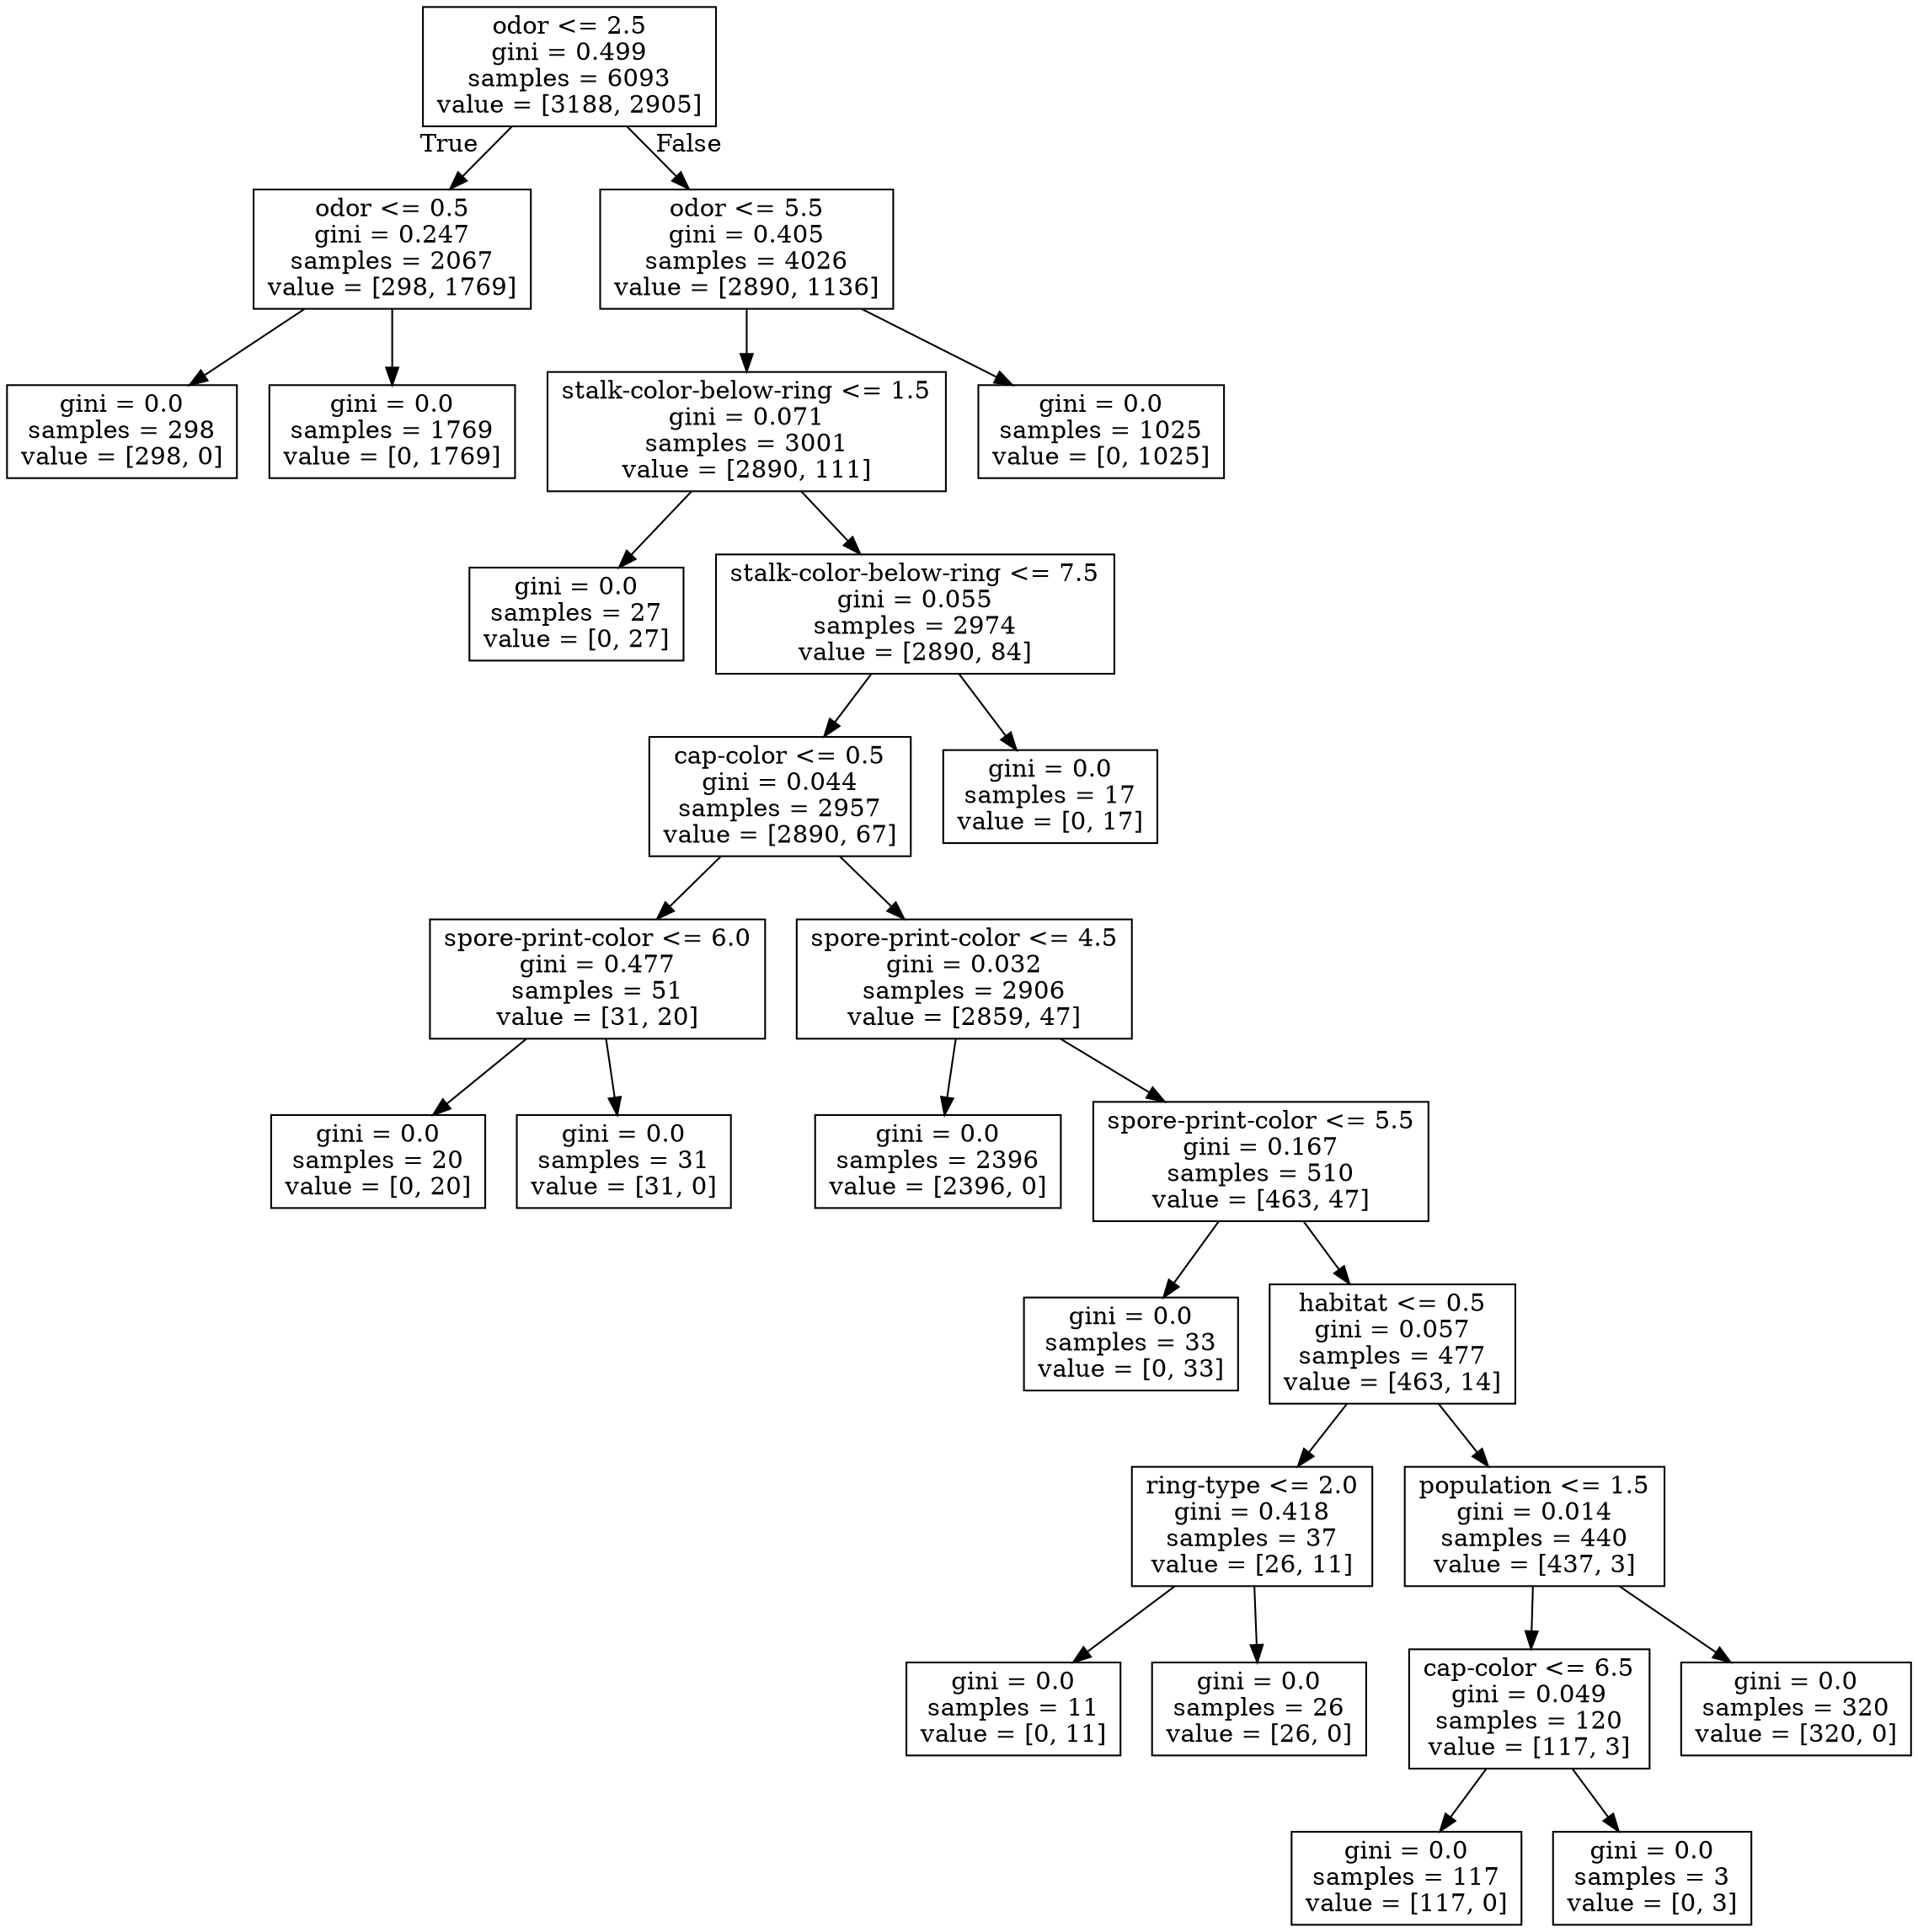 digraph Tree {
node [shape=box] ;
0 [label="odor <= 2.5\ngini = 0.499\nsamples = 6093\nvalue = [3188, 2905]"] ;
1 [label="odor <= 0.5\ngini = 0.247\nsamples = 2067\nvalue = [298, 1769]"] ;
0 -> 1 [labeldistance=2.5, labelangle=45, headlabel="True"] ;
2 [label="gini = 0.0\nsamples = 298\nvalue = [298, 0]"] ;
1 -> 2 ;
3 [label="gini = 0.0\nsamples = 1769\nvalue = [0, 1769]"] ;
1 -> 3 ;
4 [label="odor <= 5.5\ngini = 0.405\nsamples = 4026\nvalue = [2890, 1136]"] ;
0 -> 4 [labeldistance=2.5, labelangle=-45, headlabel="False"] ;
5 [label="stalk-color-below-ring <= 1.5\ngini = 0.071\nsamples = 3001\nvalue = [2890, 111]"] ;
4 -> 5 ;
6 [label="gini = 0.0\nsamples = 27\nvalue = [0, 27]"] ;
5 -> 6 ;
7 [label="stalk-color-below-ring <= 7.5\ngini = 0.055\nsamples = 2974\nvalue = [2890, 84]"] ;
5 -> 7 ;
8 [label="cap-color <= 0.5\ngini = 0.044\nsamples = 2957\nvalue = [2890, 67]"] ;
7 -> 8 ;
9 [label="spore-print-color <= 6.0\ngini = 0.477\nsamples = 51\nvalue = [31, 20]"] ;
8 -> 9 ;
10 [label="gini = 0.0\nsamples = 20\nvalue = [0, 20]"] ;
9 -> 10 ;
11 [label="gini = 0.0\nsamples = 31\nvalue = [31, 0]"] ;
9 -> 11 ;
12 [label="spore-print-color <= 4.5\ngini = 0.032\nsamples = 2906\nvalue = [2859, 47]"] ;
8 -> 12 ;
13 [label="gini = 0.0\nsamples = 2396\nvalue = [2396, 0]"] ;
12 -> 13 ;
14 [label="spore-print-color <= 5.5\ngini = 0.167\nsamples = 510\nvalue = [463, 47]"] ;
12 -> 14 ;
15 [label="gini = 0.0\nsamples = 33\nvalue = [0, 33]"] ;
14 -> 15 ;
16 [label="habitat <= 0.5\ngini = 0.057\nsamples = 477\nvalue = [463, 14]"] ;
14 -> 16 ;
17 [label="ring-type <= 2.0\ngini = 0.418\nsamples = 37\nvalue = [26, 11]"] ;
16 -> 17 ;
18 [label="gini = 0.0\nsamples = 11\nvalue = [0, 11]"] ;
17 -> 18 ;
19 [label="gini = 0.0\nsamples = 26\nvalue = [26, 0]"] ;
17 -> 19 ;
20 [label="population <= 1.5\ngini = 0.014\nsamples = 440\nvalue = [437, 3]"] ;
16 -> 20 ;
21 [label="cap-color <= 6.5\ngini = 0.049\nsamples = 120\nvalue = [117, 3]"] ;
20 -> 21 ;
22 [label="gini = 0.0\nsamples = 117\nvalue = [117, 0]"] ;
21 -> 22 ;
23 [label="gini = 0.0\nsamples = 3\nvalue = [0, 3]"] ;
21 -> 23 ;
24 [label="gini = 0.0\nsamples = 320\nvalue = [320, 0]"] ;
20 -> 24 ;
25 [label="gini = 0.0\nsamples = 17\nvalue = [0, 17]"] ;
7 -> 25 ;
26 [label="gini = 0.0\nsamples = 1025\nvalue = [0, 1025]"] ;
4 -> 26 ;
}